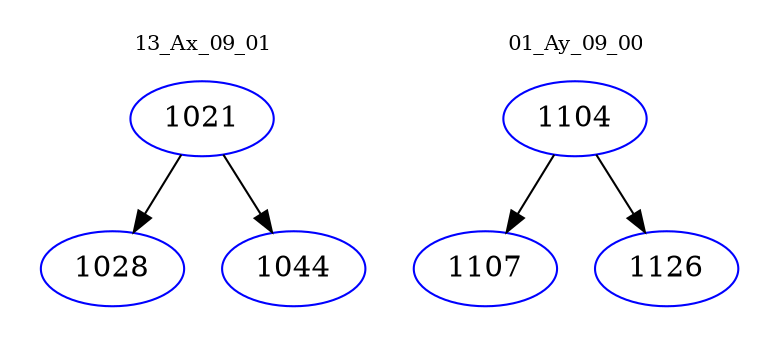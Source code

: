 digraph{
subgraph cluster_0 {
color = white
label = "13_Ax_09_01";
fontsize=10;
T0_1021 [label="1021", color="blue"]
T0_1021 -> T0_1028 [color="black"]
T0_1028 [label="1028", color="blue"]
T0_1021 -> T0_1044 [color="black"]
T0_1044 [label="1044", color="blue"]
}
subgraph cluster_1 {
color = white
label = "01_Ay_09_00";
fontsize=10;
T1_1104 [label="1104", color="blue"]
T1_1104 -> T1_1107 [color="black"]
T1_1107 [label="1107", color="blue"]
T1_1104 -> T1_1126 [color="black"]
T1_1126 [label="1126", color="blue"]
}
}
